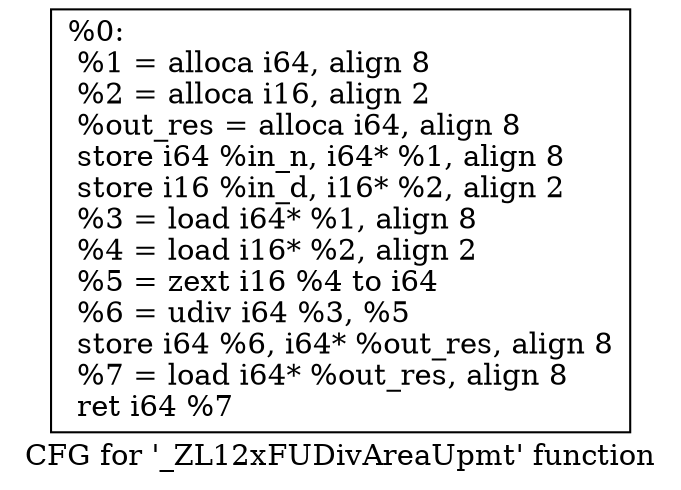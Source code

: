 digraph "CFG for '_ZL12xFUDivAreaUpmt' function" {
	label="CFG for '_ZL12xFUDivAreaUpmt' function";

	Node0x1901480 [shape=record,label="{%0:\l  %1 = alloca i64, align 8\l  %2 = alloca i16, align 2\l  %out_res = alloca i64, align 8\l  store i64 %in_n, i64* %1, align 8\l  store i16 %in_d, i16* %2, align 2\l  %3 = load i64* %1, align 8\l  %4 = load i16* %2, align 2\l  %5 = zext i16 %4 to i64\l  %6 = udiv i64 %3, %5\l  store i64 %6, i64* %out_res, align 8\l  %7 = load i64* %out_res, align 8\l  ret i64 %7\l}"];
}
